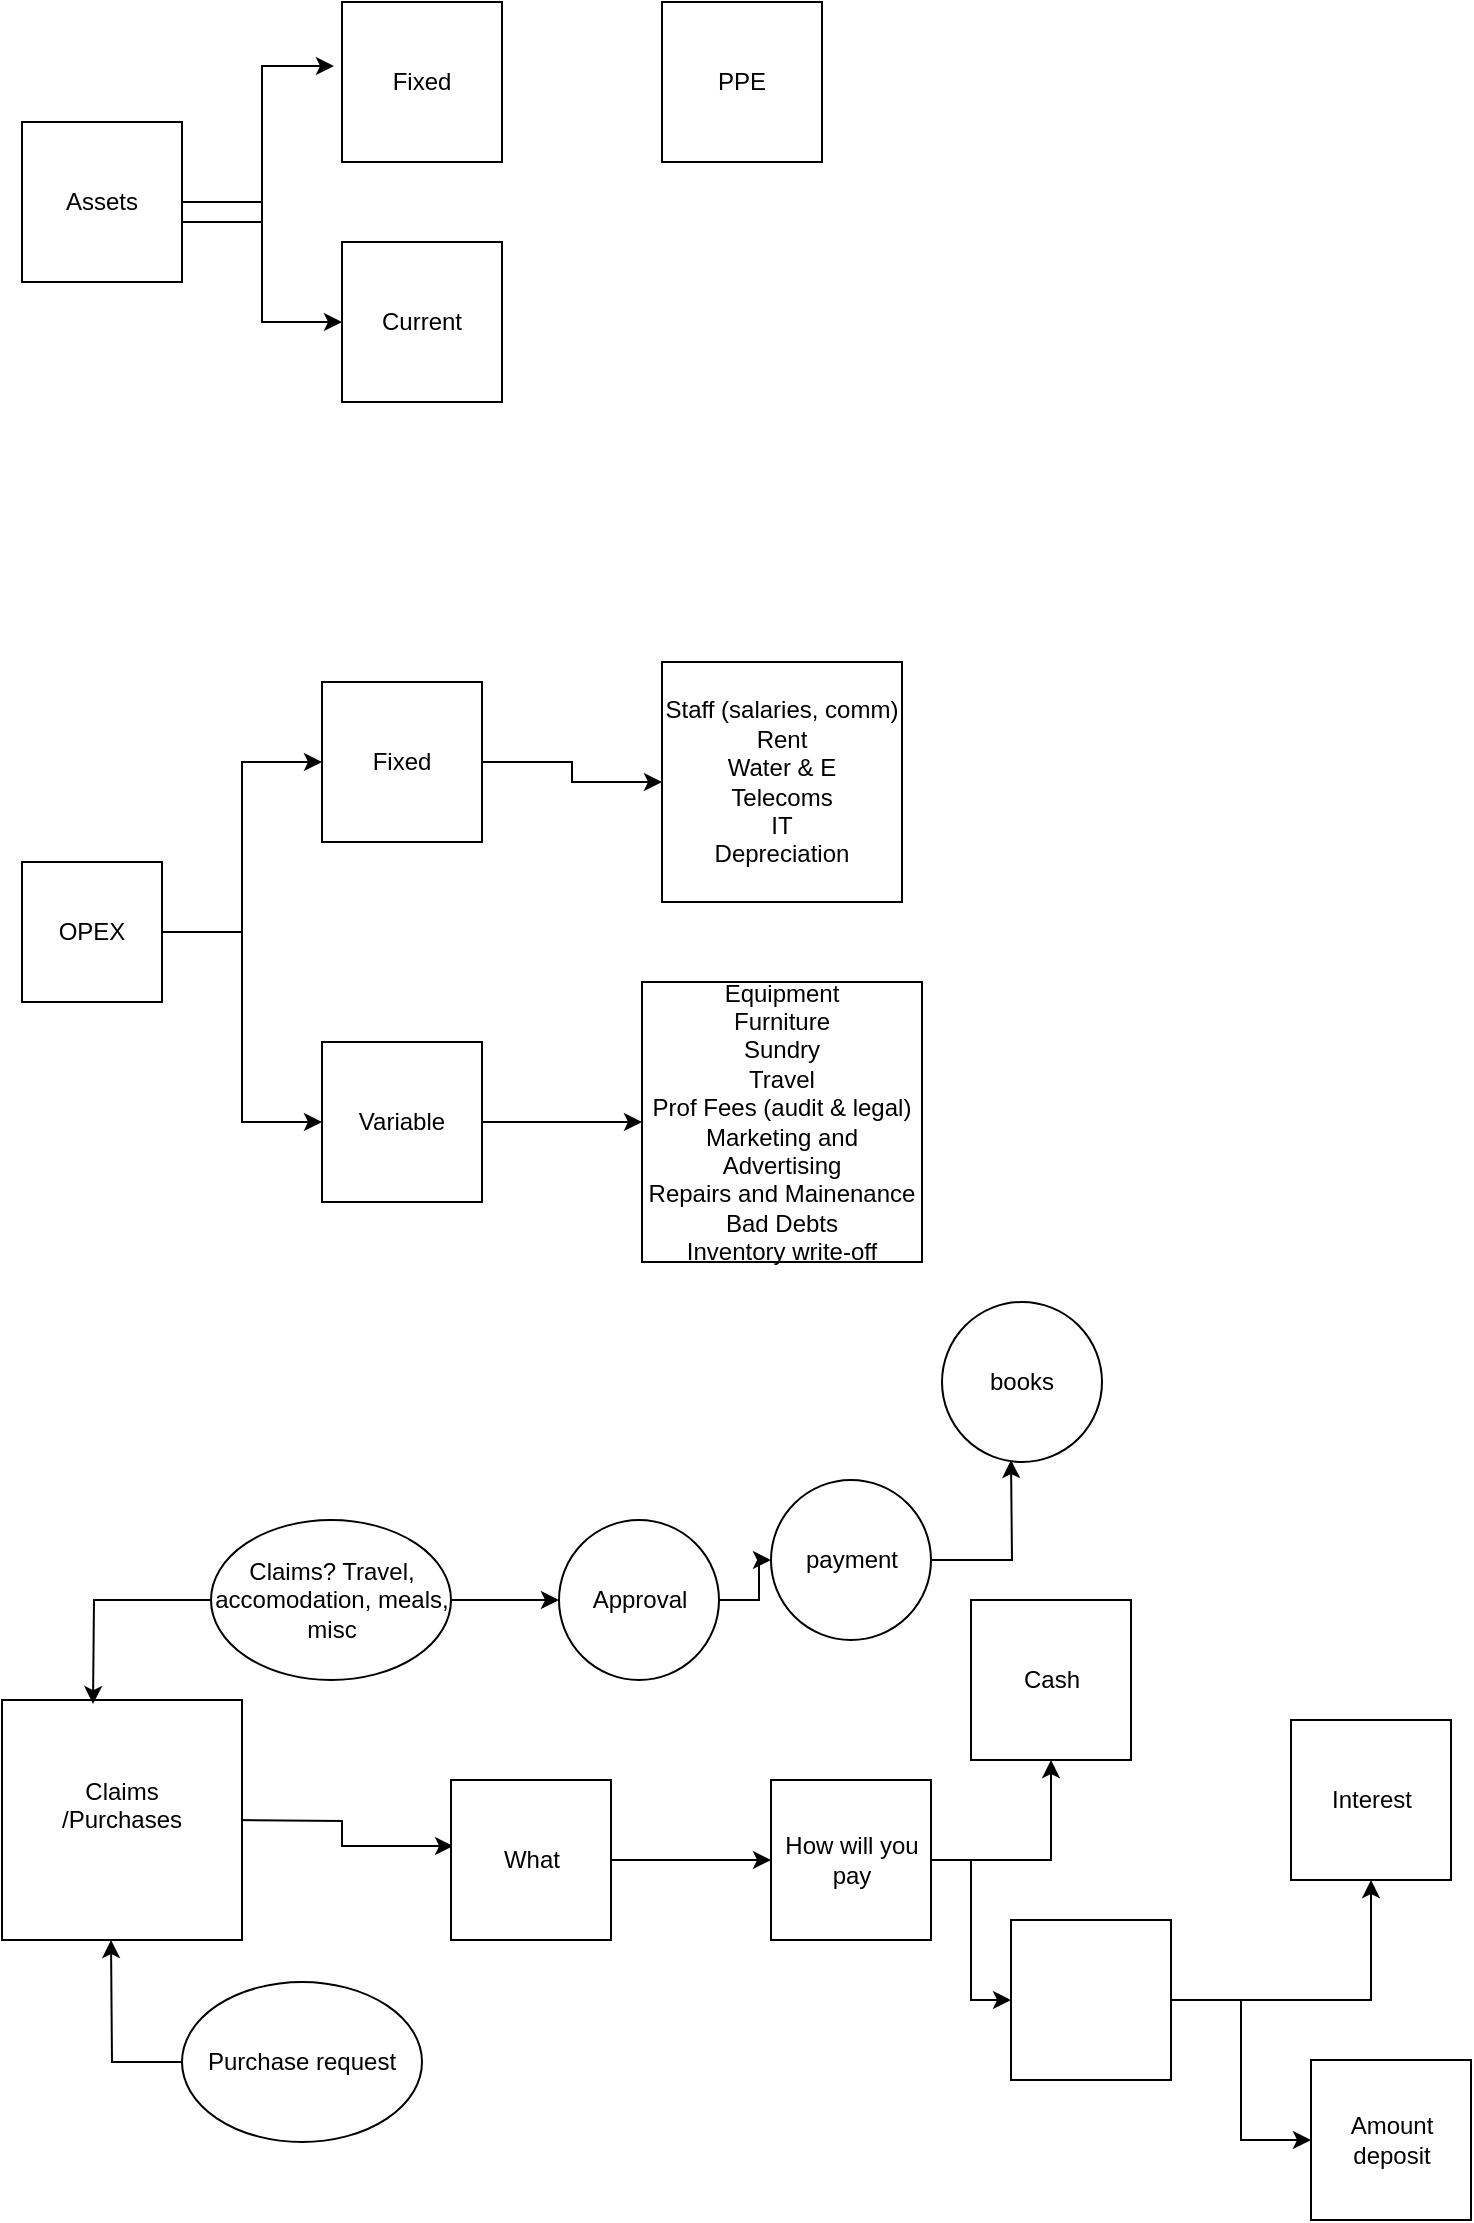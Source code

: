 <mxfile version="13.1.3">
    <diagram id="6hGFLwfOUW9BJ-s0fimq" name="Page-1">
        <mxGraphModel dx="1117" dy="806" grid="1" gridSize="10" guides="1" tooltips="1" connect="1" arrows="1" fold="1" page="1" pageScale="1" pageWidth="827" pageHeight="1169" math="0" shadow="0">
            <root>
                <mxCell id="0"/>
                <mxCell id="1" parent="0"/>
                <mxCell id="5" style="edgeStyle=orthogonalEdgeStyle;rounded=0;orthogonalLoop=1;jettySize=auto;html=1;exitX=1;exitY=0.5;exitDx=0;exitDy=0;entryX=-0.05;entryY=0.4;entryDx=0;entryDy=0;entryPerimeter=0;" parent="1" source="2" target="3" edge="1">
                    <mxGeometry relative="1" as="geometry">
                        <Array as="points">
                            <mxPoint x="140" y="170"/>
                            <mxPoint x="180" y="170"/>
                            <mxPoint x="180" y="92"/>
                        </Array>
                    </mxGeometry>
                </mxCell>
                <mxCell id="18" value="" style="edgeStyle=orthogonalEdgeStyle;rounded=0;orthogonalLoop=1;jettySize=auto;html=1;" parent="1" source="2" target="17" edge="1">
                    <mxGeometry relative="1" as="geometry"/>
                </mxCell>
                <mxCell id="2" value="Assets" style="whiteSpace=wrap;html=1;aspect=fixed;" parent="1" vertex="1">
                    <mxGeometry x="60" y="120" width="80" height="80" as="geometry"/>
                </mxCell>
                <mxCell id="17" value="Current" style="whiteSpace=wrap;html=1;aspect=fixed;" parent="1" vertex="1">
                    <mxGeometry x="220" y="180" width="80" height="80" as="geometry"/>
                </mxCell>
                <mxCell id="3" value="Fixed" style="whiteSpace=wrap;html=1;aspect=fixed;" parent="1" vertex="1">
                    <mxGeometry x="220" y="60" width="80" height="80" as="geometry"/>
                </mxCell>
                <mxCell id="7" value="PPE" style="whiteSpace=wrap;html=1;aspect=fixed;" parent="1" vertex="1">
                    <mxGeometry x="380" y="60" width="80" height="80" as="geometry"/>
                </mxCell>
                <mxCell id="11" style="edgeStyle=orthogonalEdgeStyle;rounded=0;orthogonalLoop=1;jettySize=auto;html=1;entryX=0;entryY=0.5;entryDx=0;entryDy=0;" parent="1" source="8" target="9" edge="1">
                    <mxGeometry relative="1" as="geometry"/>
                </mxCell>
                <mxCell id="12" style="edgeStyle=orthogonalEdgeStyle;rounded=0;orthogonalLoop=1;jettySize=auto;html=1;entryX=0;entryY=0.5;entryDx=0;entryDy=0;" parent="1" source="8" target="10" edge="1">
                    <mxGeometry relative="1" as="geometry"/>
                </mxCell>
                <mxCell id="8" value="OPEX" style="whiteSpace=wrap;html=1;aspect=fixed;" parent="1" vertex="1">
                    <mxGeometry x="60" y="490" width="70" height="70" as="geometry"/>
                </mxCell>
                <mxCell id="14" style="edgeStyle=orthogonalEdgeStyle;rounded=0;orthogonalLoop=1;jettySize=auto;html=1;entryX=0;entryY=0.5;entryDx=0;entryDy=0;" parent="1" source="9" target="13" edge="1">
                    <mxGeometry relative="1" as="geometry"/>
                </mxCell>
                <mxCell id="9" value="Fixed" style="whiteSpace=wrap;html=1;aspect=fixed;" parent="1" vertex="1">
                    <mxGeometry x="210" y="400" width="80" height="80" as="geometry"/>
                </mxCell>
                <mxCell id="16" style="edgeStyle=orthogonalEdgeStyle;rounded=0;orthogonalLoop=1;jettySize=auto;html=1;entryX=0;entryY=0.5;entryDx=0;entryDy=0;" parent="1" source="10" target="15" edge="1">
                    <mxGeometry relative="1" as="geometry"/>
                </mxCell>
                <mxCell id="10" value="Variable" style="whiteSpace=wrap;html=1;aspect=fixed;" parent="1" vertex="1">
                    <mxGeometry x="210" y="580" width="80" height="80" as="geometry"/>
                </mxCell>
                <mxCell id="13" value="Staff (salaries, comm)&lt;br&gt;Rent&lt;br&gt;Water &amp;amp; E&lt;br&gt;Telecoms&lt;br&gt;IT&lt;br&gt;Depreciation" style="whiteSpace=wrap;html=1;aspect=fixed;" parent="1" vertex="1">
                    <mxGeometry x="380" y="390" width="120" height="120" as="geometry"/>
                </mxCell>
                <mxCell id="15" value="Equipment&lt;br&gt;Furniture&lt;br&gt;Sundry&lt;br&gt;Travel&lt;br&gt;Prof Fees (audit &amp;amp; legal)&lt;br&gt;Marketing and Advertising&lt;br&gt;Repairs and Mainenance&lt;br&gt;Bad Debts&lt;br&gt;Inventory write-off" style="whiteSpace=wrap;html=1;aspect=fixed;" parent="1" vertex="1">
                    <mxGeometry x="370" y="550" width="140" height="140" as="geometry"/>
                </mxCell>
                <mxCell id="23" style="edgeStyle=orthogonalEdgeStyle;rounded=0;orthogonalLoop=1;jettySize=auto;html=1;entryX=0.013;entryY=0.413;entryDx=0;entryDy=0;entryPerimeter=0;" edge="1" parent="1" target="22">
                    <mxGeometry relative="1" as="geometry">
                        <mxPoint x="164.5" y="969" as="sourcePoint"/>
                    </mxGeometry>
                </mxCell>
                <mxCell id="19" value="Claims&lt;br&gt;/Purchases&lt;br&gt;&lt;br&gt;" style="whiteSpace=wrap;html=1;aspect=fixed;" vertex="1" parent="1">
                    <mxGeometry x="50" y="909" width="120" height="120" as="geometry"/>
                </mxCell>
                <mxCell id="25" value="" style="edgeStyle=orthogonalEdgeStyle;rounded=0;orthogonalLoop=1;jettySize=auto;html=1;" edge="1" parent="1" source="22" target="24">
                    <mxGeometry relative="1" as="geometry"/>
                </mxCell>
                <mxCell id="22" value="What" style="whiteSpace=wrap;html=1;aspect=fixed;" vertex="1" parent="1">
                    <mxGeometry x="274.5" y="949" width="80" height="80" as="geometry"/>
                </mxCell>
                <mxCell id="27" value="" style="edgeStyle=orthogonalEdgeStyle;rounded=0;orthogonalLoop=1;jettySize=auto;html=1;" edge="1" parent="1" source="24" target="26">
                    <mxGeometry relative="1" as="geometry"/>
                </mxCell>
                <mxCell id="29" style="edgeStyle=orthogonalEdgeStyle;rounded=0;orthogonalLoop=1;jettySize=auto;html=1;entryX=0;entryY=0.5;entryDx=0;entryDy=0;" edge="1" parent="1" source="24" target="28">
                    <mxGeometry relative="1" as="geometry"/>
                </mxCell>
                <mxCell id="24" value="How will you pay" style="whiteSpace=wrap;html=1;aspect=fixed;" vertex="1" parent="1">
                    <mxGeometry x="434.5" y="949" width="80" height="80" as="geometry"/>
                </mxCell>
                <mxCell id="26" value="Cash" style="whiteSpace=wrap;html=1;aspect=fixed;" vertex="1" parent="1">
                    <mxGeometry x="534.5" y="859" width="80" height="80" as="geometry"/>
                </mxCell>
                <mxCell id="31" value="" style="edgeStyle=orthogonalEdgeStyle;rounded=0;orthogonalLoop=1;jettySize=auto;html=1;" edge="1" parent="1" source="28" target="30">
                    <mxGeometry relative="1" as="geometry"/>
                </mxCell>
                <mxCell id="33" value="" style="edgeStyle=orthogonalEdgeStyle;rounded=0;orthogonalLoop=1;jettySize=auto;html=1;" edge="1" parent="1" source="28" target="32">
                    <mxGeometry relative="1" as="geometry"/>
                </mxCell>
                <mxCell id="28" value="" style="whiteSpace=wrap;html=1;aspect=fixed;" vertex="1" parent="1">
                    <mxGeometry x="554.5" y="1019" width="80" height="80" as="geometry"/>
                </mxCell>
                <mxCell id="32" value="Amount deposit" style="whiteSpace=wrap;html=1;aspect=fixed;" vertex="1" parent="1">
                    <mxGeometry x="704.5" y="1089" width="80" height="80" as="geometry"/>
                </mxCell>
                <mxCell id="30" value="Interest" style="whiteSpace=wrap;html=1;aspect=fixed;" vertex="1" parent="1">
                    <mxGeometry x="694.5" y="919" width="80" height="80" as="geometry"/>
                </mxCell>
                <mxCell id="35" style="edgeStyle=orthogonalEdgeStyle;rounded=0;orthogonalLoop=1;jettySize=auto;html=1;entryX=0.425;entryY=0.017;entryDx=0;entryDy=0;entryPerimeter=0;" edge="1" parent="1" source="34">
                    <mxGeometry relative="1" as="geometry">
                        <mxPoint x="95.5" y="911.04" as="targetPoint"/>
                    </mxGeometry>
                </mxCell>
                <mxCell id="39" value="" style="edgeStyle=orthogonalEdgeStyle;rounded=0;orthogonalLoop=1;jettySize=auto;html=1;" edge="1" parent="1" source="34" target="36">
                    <mxGeometry relative="1" as="geometry"/>
                </mxCell>
                <mxCell id="34" value="Claims? Travel, accomodation, meals, misc" style="ellipse;whiteSpace=wrap;html=1;" vertex="1" parent="1">
                    <mxGeometry x="154.5" y="819" width="120" height="80" as="geometry"/>
                </mxCell>
                <mxCell id="40" value="" style="edgeStyle=orthogonalEdgeStyle;rounded=0;orthogonalLoop=1;jettySize=auto;html=1;" edge="1" parent="1" source="36" target="37">
                    <mxGeometry relative="1" as="geometry"/>
                </mxCell>
                <mxCell id="36" value="Approval" style="ellipse;whiteSpace=wrap;html=1;aspect=fixed;" vertex="1" parent="1">
                    <mxGeometry x="328.5" y="819" width="80" height="80" as="geometry"/>
                </mxCell>
                <mxCell id="44" style="edgeStyle=orthogonalEdgeStyle;rounded=0;orthogonalLoop=1;jettySize=auto;html=1;" edge="1" parent="1" source="37">
                    <mxGeometry relative="1" as="geometry">
                        <mxPoint x="554.5" y="789" as="targetPoint"/>
                    </mxGeometry>
                </mxCell>
                <mxCell id="37" value="payment" style="ellipse;whiteSpace=wrap;html=1;aspect=fixed;" vertex="1" parent="1">
                    <mxGeometry x="434.5" y="799" width="80" height="80" as="geometry"/>
                </mxCell>
                <mxCell id="38" value="books" style="ellipse;whiteSpace=wrap;html=1;aspect=fixed;" vertex="1" parent="1">
                    <mxGeometry x="520" y="710" width="80" height="80" as="geometry"/>
                </mxCell>
                <mxCell id="43" value="" style="edgeStyle=orthogonalEdgeStyle;rounded=0;orthogonalLoop=1;jettySize=auto;html=1;" edge="1" parent="1" source="41">
                    <mxGeometry relative="1" as="geometry">
                        <mxPoint x="104.5" y="1029" as="targetPoint"/>
                    </mxGeometry>
                </mxCell>
                <mxCell id="41" value="Purchase request" style="ellipse;whiteSpace=wrap;html=1;" vertex="1" parent="1">
                    <mxGeometry x="140" y="1050" width="120" height="80" as="geometry"/>
                </mxCell>
            </root>
        </mxGraphModel>
    </diagram>
</mxfile>